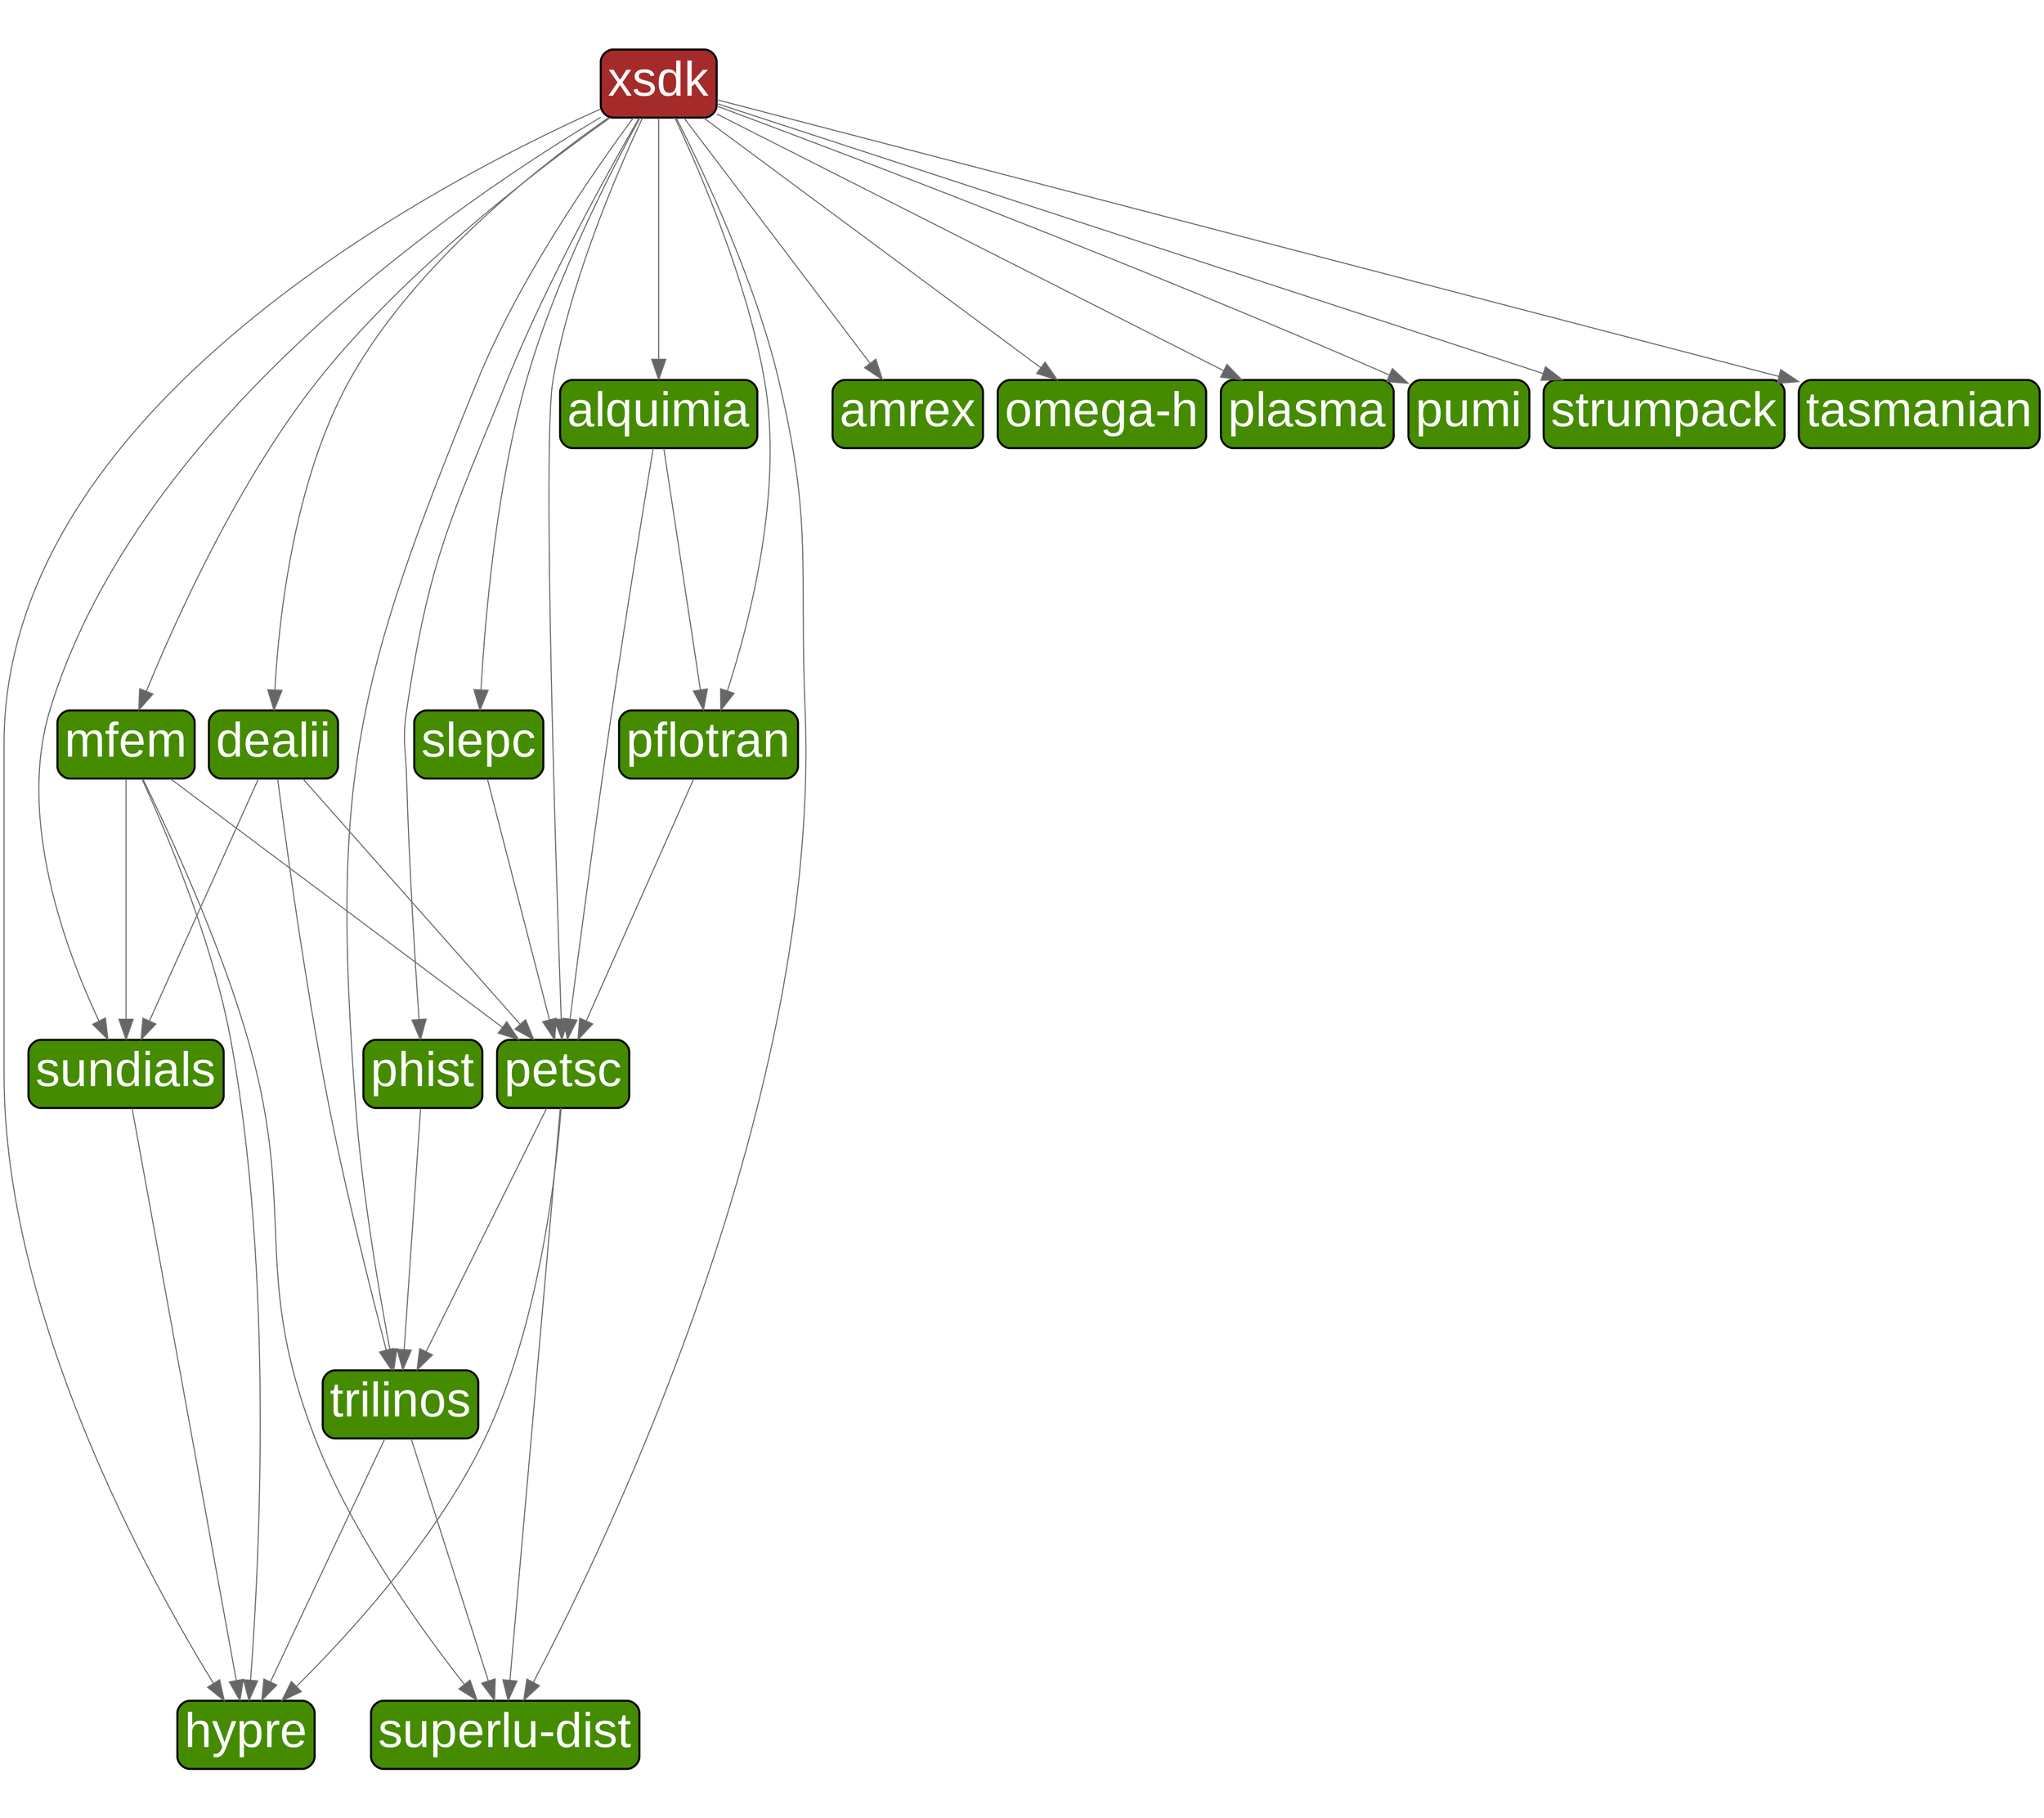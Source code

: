 digraph G {
  labelloc = "b"
  rankdir = "TB"
  ranksep = "1"
  ratio = ".9"
  nodesep = ".2"
  bgcolor = "transparent"
edge[
     penwidth = "1"
     color = "#666666"
     arrowsize = "2"
]
node[
     fontname=Arial,
     penwidth=2,
     fontsize=48,
     margin=.1,
     shape=box,
     fillcolor=brown,
     fontcolor=white,
     style="rounded,filled"]

  "xsdk" [label="xsdk"]
  "alquimia" [label="alquimia",fillcolor="chartreuse4"]
  "petsc" [label="petsc",fillcolor="chartreuse4"]
  "hypre" [label="hypre",fillcolor="chartreuse4"]
  "superlu-dist" [label="superlu-dist",fillcolor="chartreuse4"]
  "trilinos" [label="trilinos",fillcolor="chartreuse4"]
  "pflotran" [label="pflotran",fillcolor="chartreuse4"]
  "amrex" [label="amrex",fillcolor="chartreuse4"]
  "dealii" [label="dealii",fillcolor="chartreuse4"]
  "sundials" [label="sundials",fillcolor="chartreuse4"]
  "mfem" [label="mfem",fillcolor="chartreuse4"]
  "omega-h" [label="omega-h",fillcolor="chartreuse4"]
  "phist" [label="phist",fillcolor="chartreuse4"]
  "plasma" [label="plasma",fillcolor="chartreuse4"]
  "pumi" [label="pumi",fillcolor="chartreuse4"]
  "slepc" [label="slepc",fillcolor="chartreuse4"]
  "strumpack" [label="strumpack",fillcolor="chartreuse4"]
  "tasmanian" [label="tasmanian",fillcolor="chartreuse4"]

  "slepc" -> "petsc"
  "trilinos" -> "hypre"
  "alquimia" -> "pflotran"
  "xsdk" -> "slepc"
  "petsc" -> "hypre"
  "mfem" -> "petsc"
  "pflotran" -> "petsc"
  "dealii" -> "petsc"
  "xsdk" -> "dealii"
  "xsdk" -> "mfem"
  "trilinos" -> "superlu-dist"
  "dealii" -> "trilinos"
  "xsdk" -> "phist"
  "xsdk" -> "superlu-dist"
  "xsdk" -> "strumpack"
  "xsdk" -> "sundials"
  "xsdk" -> "plasma"
  "petsc" -> "superlu-dist"
  "sundials" -> "hypre"
  "xsdk" -> "trilinos"
  "phist" -> "trilinos"
  "mfem" -> "hypre"
  "alquimia" -> "petsc"
  "xsdk" -> "amrex"
  "xsdk" -> "pumi"
  "xsdk" -> "petsc"
  "xsdk" -> "tasmanian"
  "petsc" -> "trilinos"
  "xsdk" -> "alquimia"
  "dealii" -> "sundials"
  "mfem" -> "superlu-dist"
  "mfem" -> "sundials"
  "xsdk" -> "hypre"
  "xsdk" -> "omega-h"
  "xsdk" -> "pflotran"
}
